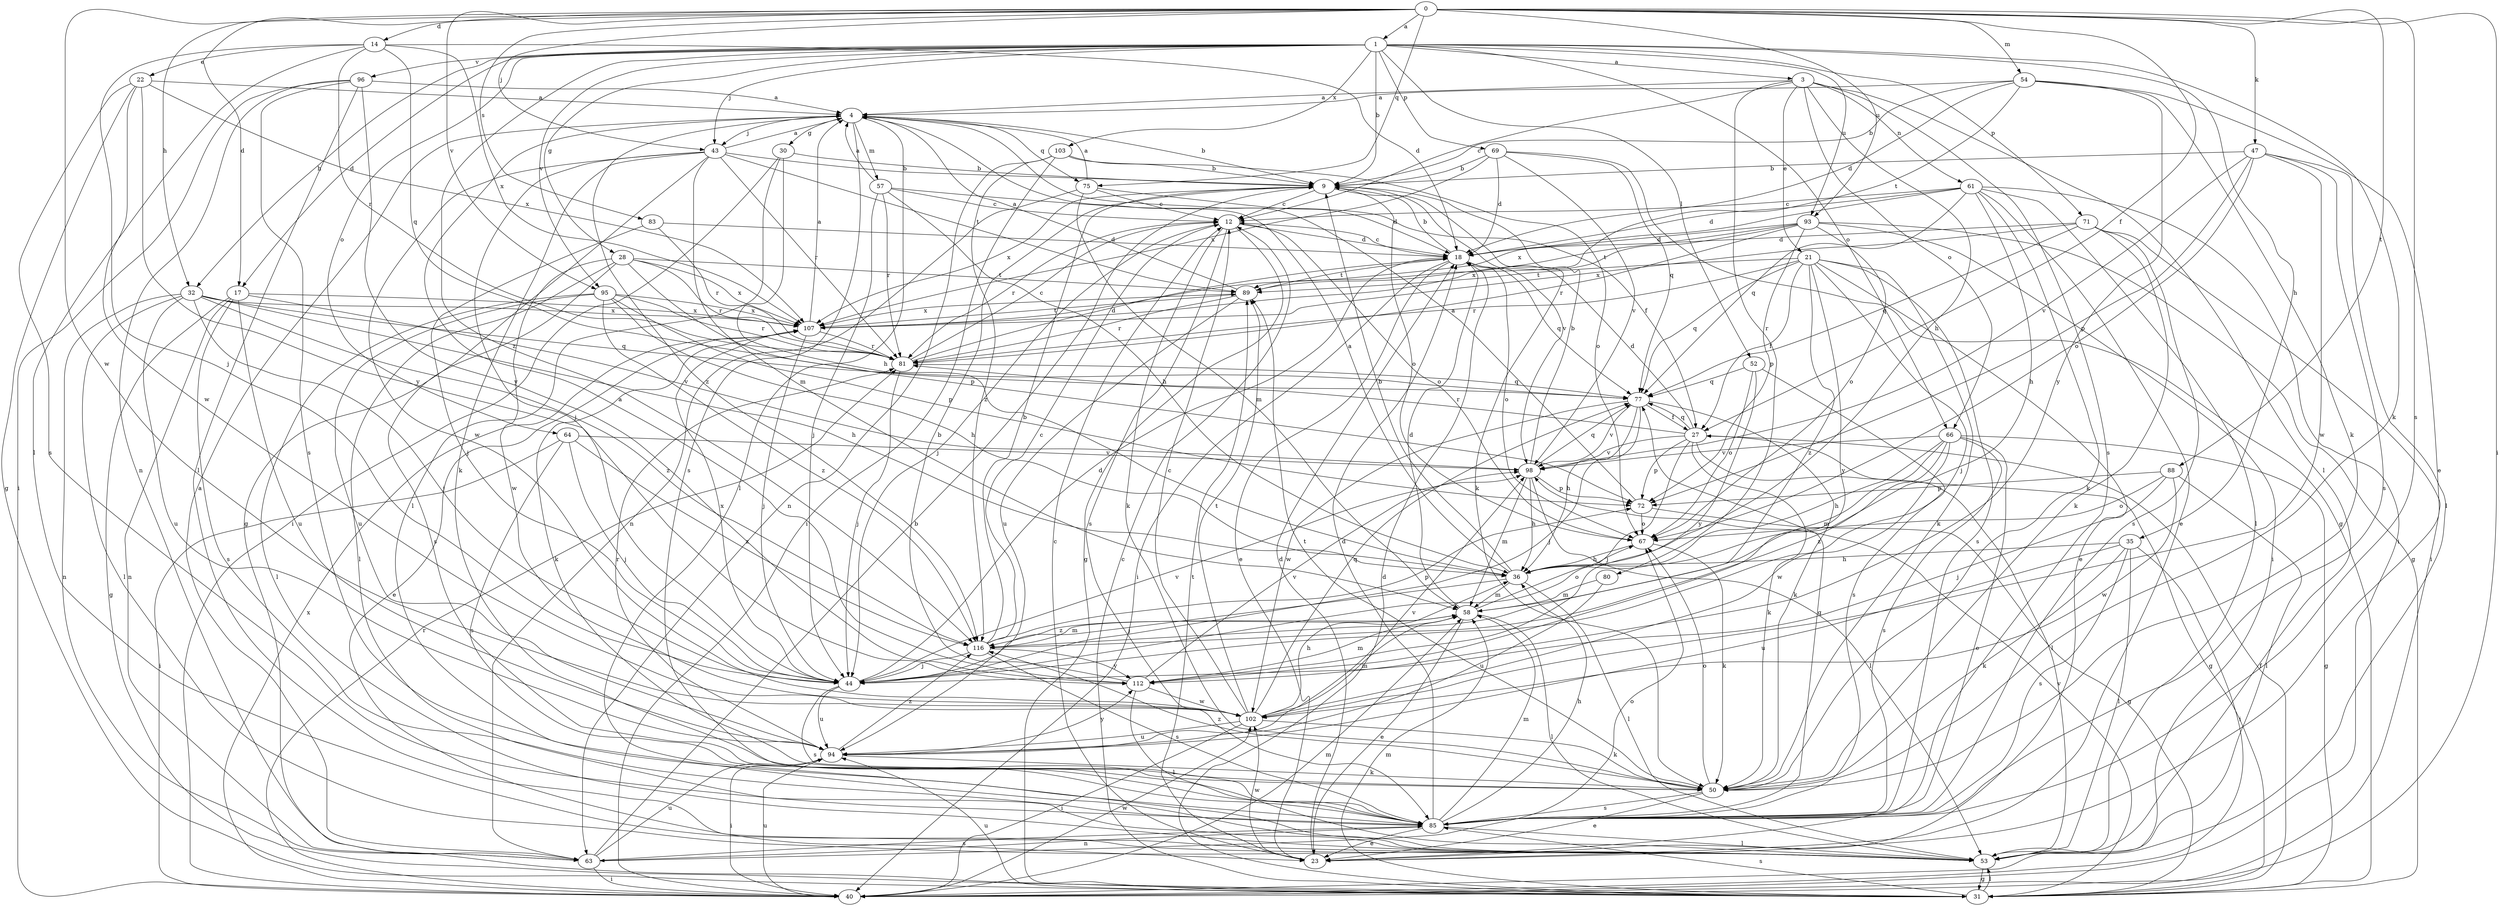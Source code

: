 strict digraph  {
0;
1;
3;
4;
9;
12;
14;
17;
18;
21;
22;
23;
27;
28;
30;
31;
32;
35;
36;
40;
43;
44;
47;
50;
52;
53;
54;
57;
58;
61;
63;
64;
66;
67;
69;
71;
72;
75;
77;
80;
81;
83;
85;
88;
89;
93;
94;
95;
96;
98;
102;
103;
107;
112;
116;
0 -> 1  [label=a];
0 -> 14  [label=d];
0 -> 17  [label=d];
0 -> 27  [label=f];
0 -> 32  [label=h];
0 -> 40  [label=i];
0 -> 43  [label=j];
0 -> 47  [label=k];
0 -> 54  [label=m];
0 -> 75  [label=q];
0 -> 83  [label=s];
0 -> 85  [label=s];
0 -> 88  [label=t];
0 -> 93  [label=u];
0 -> 95  [label=v];
0 -> 102  [label=w];
1 -> 3  [label=a];
1 -> 9  [label=b];
1 -> 17  [label=d];
1 -> 28  [label=g];
1 -> 32  [label=h];
1 -> 35  [label=h];
1 -> 43  [label=j];
1 -> 50  [label=k];
1 -> 52  [label=l];
1 -> 64  [label=o];
1 -> 66  [label=o];
1 -> 69  [label=p];
1 -> 71  [label=p];
1 -> 93  [label=u];
1 -> 95  [label=v];
1 -> 96  [label=v];
1 -> 103  [label=x];
1 -> 116  [label=z];
3 -> 4  [label=a];
3 -> 12  [label=c];
3 -> 21  [label=e];
3 -> 36  [label=h];
3 -> 53  [label=l];
3 -> 61  [label=n];
3 -> 66  [label=o];
3 -> 80  [label=r];
3 -> 85  [label=s];
4 -> 9  [label=b];
4 -> 30  [label=g];
4 -> 43  [label=j];
4 -> 53  [label=l];
4 -> 57  [label=m];
4 -> 75  [label=q];
4 -> 85  [label=s];
4 -> 116  [label=z];
9 -> 12  [label=c];
9 -> 50  [label=k];
9 -> 67  [label=o];
9 -> 98  [label=v];
9 -> 107  [label=x];
12 -> 18  [label=d];
12 -> 31  [label=g];
12 -> 44  [label=j];
12 -> 50  [label=k];
12 -> 67  [label=o];
12 -> 81  [label=r];
12 -> 85  [label=s];
14 -> 18  [label=d];
14 -> 22  [label=e];
14 -> 44  [label=j];
14 -> 53  [label=l];
14 -> 77  [label=q];
14 -> 81  [label=r];
14 -> 107  [label=x];
17 -> 31  [label=g];
17 -> 63  [label=n];
17 -> 85  [label=s];
17 -> 94  [label=u];
17 -> 98  [label=v];
17 -> 107  [label=x];
18 -> 9  [label=b];
18 -> 12  [label=c];
18 -> 23  [label=e];
18 -> 40  [label=i];
18 -> 67  [label=o];
18 -> 77  [label=q];
18 -> 89  [label=t];
21 -> 23  [label=e];
21 -> 27  [label=f];
21 -> 44  [label=j];
21 -> 50  [label=k];
21 -> 77  [label=q];
21 -> 81  [label=r];
21 -> 85  [label=s];
21 -> 89  [label=t];
21 -> 112  [label=y];
21 -> 116  [label=z];
22 -> 4  [label=a];
22 -> 31  [label=g];
22 -> 85  [label=s];
22 -> 102  [label=w];
22 -> 107  [label=x];
22 -> 112  [label=y];
23 -> 12  [label=c];
23 -> 18  [label=d];
23 -> 89  [label=t];
23 -> 102  [label=w];
27 -> 18  [label=d];
27 -> 31  [label=g];
27 -> 44  [label=j];
27 -> 50  [label=k];
27 -> 53  [label=l];
27 -> 72  [label=p];
27 -> 77  [label=q];
27 -> 81  [label=r];
27 -> 98  [label=v];
28 -> 53  [label=l];
28 -> 72  [label=p];
28 -> 81  [label=r];
28 -> 85  [label=s];
28 -> 89  [label=t];
28 -> 102  [label=w];
28 -> 107  [label=x];
30 -> 9  [label=b];
30 -> 36  [label=h];
30 -> 40  [label=i];
30 -> 53  [label=l];
31 -> 12  [label=c];
31 -> 18  [label=d];
31 -> 27  [label=f];
31 -> 53  [label=l];
31 -> 58  [label=m];
31 -> 85  [label=s];
31 -> 94  [label=u];
31 -> 98  [label=v];
32 -> 36  [label=h];
32 -> 44  [label=j];
32 -> 53  [label=l];
32 -> 63  [label=n];
32 -> 77  [label=q];
32 -> 94  [label=u];
32 -> 107  [label=x];
32 -> 116  [label=z];
35 -> 36  [label=h];
35 -> 40  [label=i];
35 -> 50  [label=k];
35 -> 53  [label=l];
35 -> 85  [label=s];
35 -> 94  [label=u];
36 -> 4  [label=a];
36 -> 9  [label=b];
36 -> 44  [label=j];
36 -> 53  [label=l];
36 -> 58  [label=m];
40 -> 58  [label=m];
40 -> 81  [label=r];
40 -> 94  [label=u];
40 -> 102  [label=w];
40 -> 107  [label=x];
43 -> 4  [label=a];
43 -> 9  [label=b];
43 -> 31  [label=g];
43 -> 44  [label=j];
43 -> 50  [label=k];
43 -> 58  [label=m];
43 -> 81  [label=r];
43 -> 89  [label=t];
43 -> 102  [label=w];
44 -> 18  [label=d];
44 -> 85  [label=s];
44 -> 94  [label=u];
44 -> 98  [label=v];
44 -> 107  [label=x];
47 -> 9  [label=b];
47 -> 53  [label=l];
47 -> 67  [label=o];
47 -> 72  [label=p];
47 -> 85  [label=s];
47 -> 98  [label=v];
47 -> 102  [label=w];
50 -> 23  [label=e];
50 -> 67  [label=o];
50 -> 85  [label=s];
50 -> 89  [label=t];
50 -> 116  [label=z];
52 -> 67  [label=o];
52 -> 77  [label=q];
52 -> 85  [label=s];
52 -> 112  [label=y];
53 -> 31  [label=g];
54 -> 4  [label=a];
54 -> 9  [label=b];
54 -> 18  [label=d];
54 -> 23  [label=e];
54 -> 50  [label=k];
54 -> 89  [label=t];
54 -> 112  [label=y];
57 -> 4  [label=a];
57 -> 12  [label=c];
57 -> 27  [label=f];
57 -> 36  [label=h];
57 -> 44  [label=j];
57 -> 81  [label=r];
58 -> 18  [label=d];
58 -> 23  [label=e];
58 -> 53  [label=l];
58 -> 67  [label=o];
58 -> 116  [label=z];
61 -> 12  [label=c];
61 -> 18  [label=d];
61 -> 23  [label=e];
61 -> 36  [label=h];
61 -> 40  [label=i];
61 -> 50  [label=k];
61 -> 53  [label=l];
61 -> 77  [label=q];
61 -> 107  [label=x];
63 -> 4  [label=a];
63 -> 9  [label=b];
63 -> 40  [label=i];
63 -> 67  [label=o];
63 -> 85  [label=s];
63 -> 94  [label=u];
64 -> 40  [label=i];
64 -> 44  [label=j];
64 -> 85  [label=s];
64 -> 98  [label=v];
64 -> 116  [label=z];
66 -> 23  [label=e];
66 -> 31  [label=g];
66 -> 36  [label=h];
66 -> 58  [label=m];
66 -> 85  [label=s];
66 -> 98  [label=v];
66 -> 102  [label=w];
66 -> 116  [label=z];
67 -> 36  [label=h];
67 -> 50  [label=k];
69 -> 9  [label=b];
69 -> 18  [label=d];
69 -> 31  [label=g];
69 -> 77  [label=q];
69 -> 98  [label=v];
69 -> 107  [label=x];
71 -> 18  [label=d];
71 -> 40  [label=i];
71 -> 50  [label=k];
71 -> 77  [label=q];
71 -> 85  [label=s];
71 -> 107  [label=x];
72 -> 4  [label=a];
72 -> 31  [label=g];
72 -> 67  [label=o];
75 -> 4  [label=a];
75 -> 12  [label=c];
75 -> 18  [label=d];
75 -> 58  [label=m];
75 -> 63  [label=n];
77 -> 27  [label=f];
77 -> 36  [label=h];
77 -> 44  [label=j];
77 -> 50  [label=k];
77 -> 98  [label=v];
77 -> 102  [label=w];
80 -> 58  [label=m];
80 -> 94  [label=u];
81 -> 12  [label=c];
81 -> 18  [label=d];
81 -> 44  [label=j];
81 -> 77  [label=q];
83 -> 18  [label=d];
83 -> 44  [label=j];
83 -> 81  [label=r];
85 -> 18  [label=d];
85 -> 23  [label=e];
85 -> 36  [label=h];
85 -> 53  [label=l];
85 -> 58  [label=m];
85 -> 63  [label=n];
85 -> 77  [label=q];
88 -> 44  [label=j];
88 -> 53  [label=l];
88 -> 67  [label=o];
88 -> 72  [label=p];
88 -> 102  [label=w];
89 -> 4  [label=a];
89 -> 81  [label=r];
89 -> 94  [label=u];
89 -> 107  [label=x];
93 -> 18  [label=d];
93 -> 31  [label=g];
93 -> 40  [label=i];
93 -> 67  [label=o];
93 -> 72  [label=p];
93 -> 81  [label=r];
93 -> 89  [label=t];
93 -> 107  [label=x];
94 -> 40  [label=i];
94 -> 50  [label=k];
94 -> 81  [label=r];
94 -> 98  [label=v];
94 -> 112  [label=y];
94 -> 116  [label=z];
95 -> 36  [label=h];
95 -> 53  [label=l];
95 -> 72  [label=p];
95 -> 81  [label=r];
95 -> 94  [label=u];
95 -> 107  [label=x];
95 -> 116  [label=z];
96 -> 4  [label=a];
96 -> 40  [label=i];
96 -> 53  [label=l];
96 -> 63  [label=n];
96 -> 85  [label=s];
96 -> 112  [label=y];
98 -> 9  [label=b];
98 -> 36  [label=h];
98 -> 53  [label=l];
98 -> 58  [label=m];
98 -> 72  [label=p];
98 -> 77  [label=q];
102 -> 12  [label=c];
102 -> 36  [label=h];
102 -> 40  [label=i];
102 -> 50  [label=k];
102 -> 58  [label=m];
102 -> 77  [label=q];
102 -> 89  [label=t];
102 -> 94  [label=u];
103 -> 9  [label=b];
103 -> 40  [label=i];
103 -> 63  [label=n];
103 -> 67  [label=o];
103 -> 116  [label=z];
107 -> 4  [label=a];
107 -> 23  [label=e];
107 -> 44  [label=j];
107 -> 50  [label=k];
107 -> 81  [label=r];
107 -> 89  [label=t];
112 -> 4  [label=a];
112 -> 9  [label=b];
112 -> 53  [label=l];
112 -> 58  [label=m];
112 -> 98  [label=v];
112 -> 102  [label=w];
116 -> 9  [label=b];
116 -> 12  [label=c];
116 -> 44  [label=j];
116 -> 58  [label=m];
116 -> 72  [label=p];
116 -> 85  [label=s];
116 -> 112  [label=y];
}
